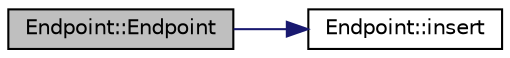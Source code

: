 digraph "Endpoint::Endpoint"
{
  edge [fontname="Helvetica",fontsize="10",labelfontname="Helvetica",labelfontsize="10"];
  node [fontname="Helvetica",fontsize="10",shape=record];
  rankdir="LR";
  Node1 [label="Endpoint::Endpoint",height=0.2,width=0.4,color="black", fillcolor="grey75", style="filled", fontcolor="black"];
  Node1 -> Node2 [color="midnightblue",fontsize="10",style="solid",fontname="Helvetica"];
  Node2 [label="Endpoint::insert",height=0.2,width=0.4,color="black", fillcolor="white", style="filled",URL="$class_endpoint.html#a72c230142f23bbe23b394fdcb4fe1cd4"];
}
